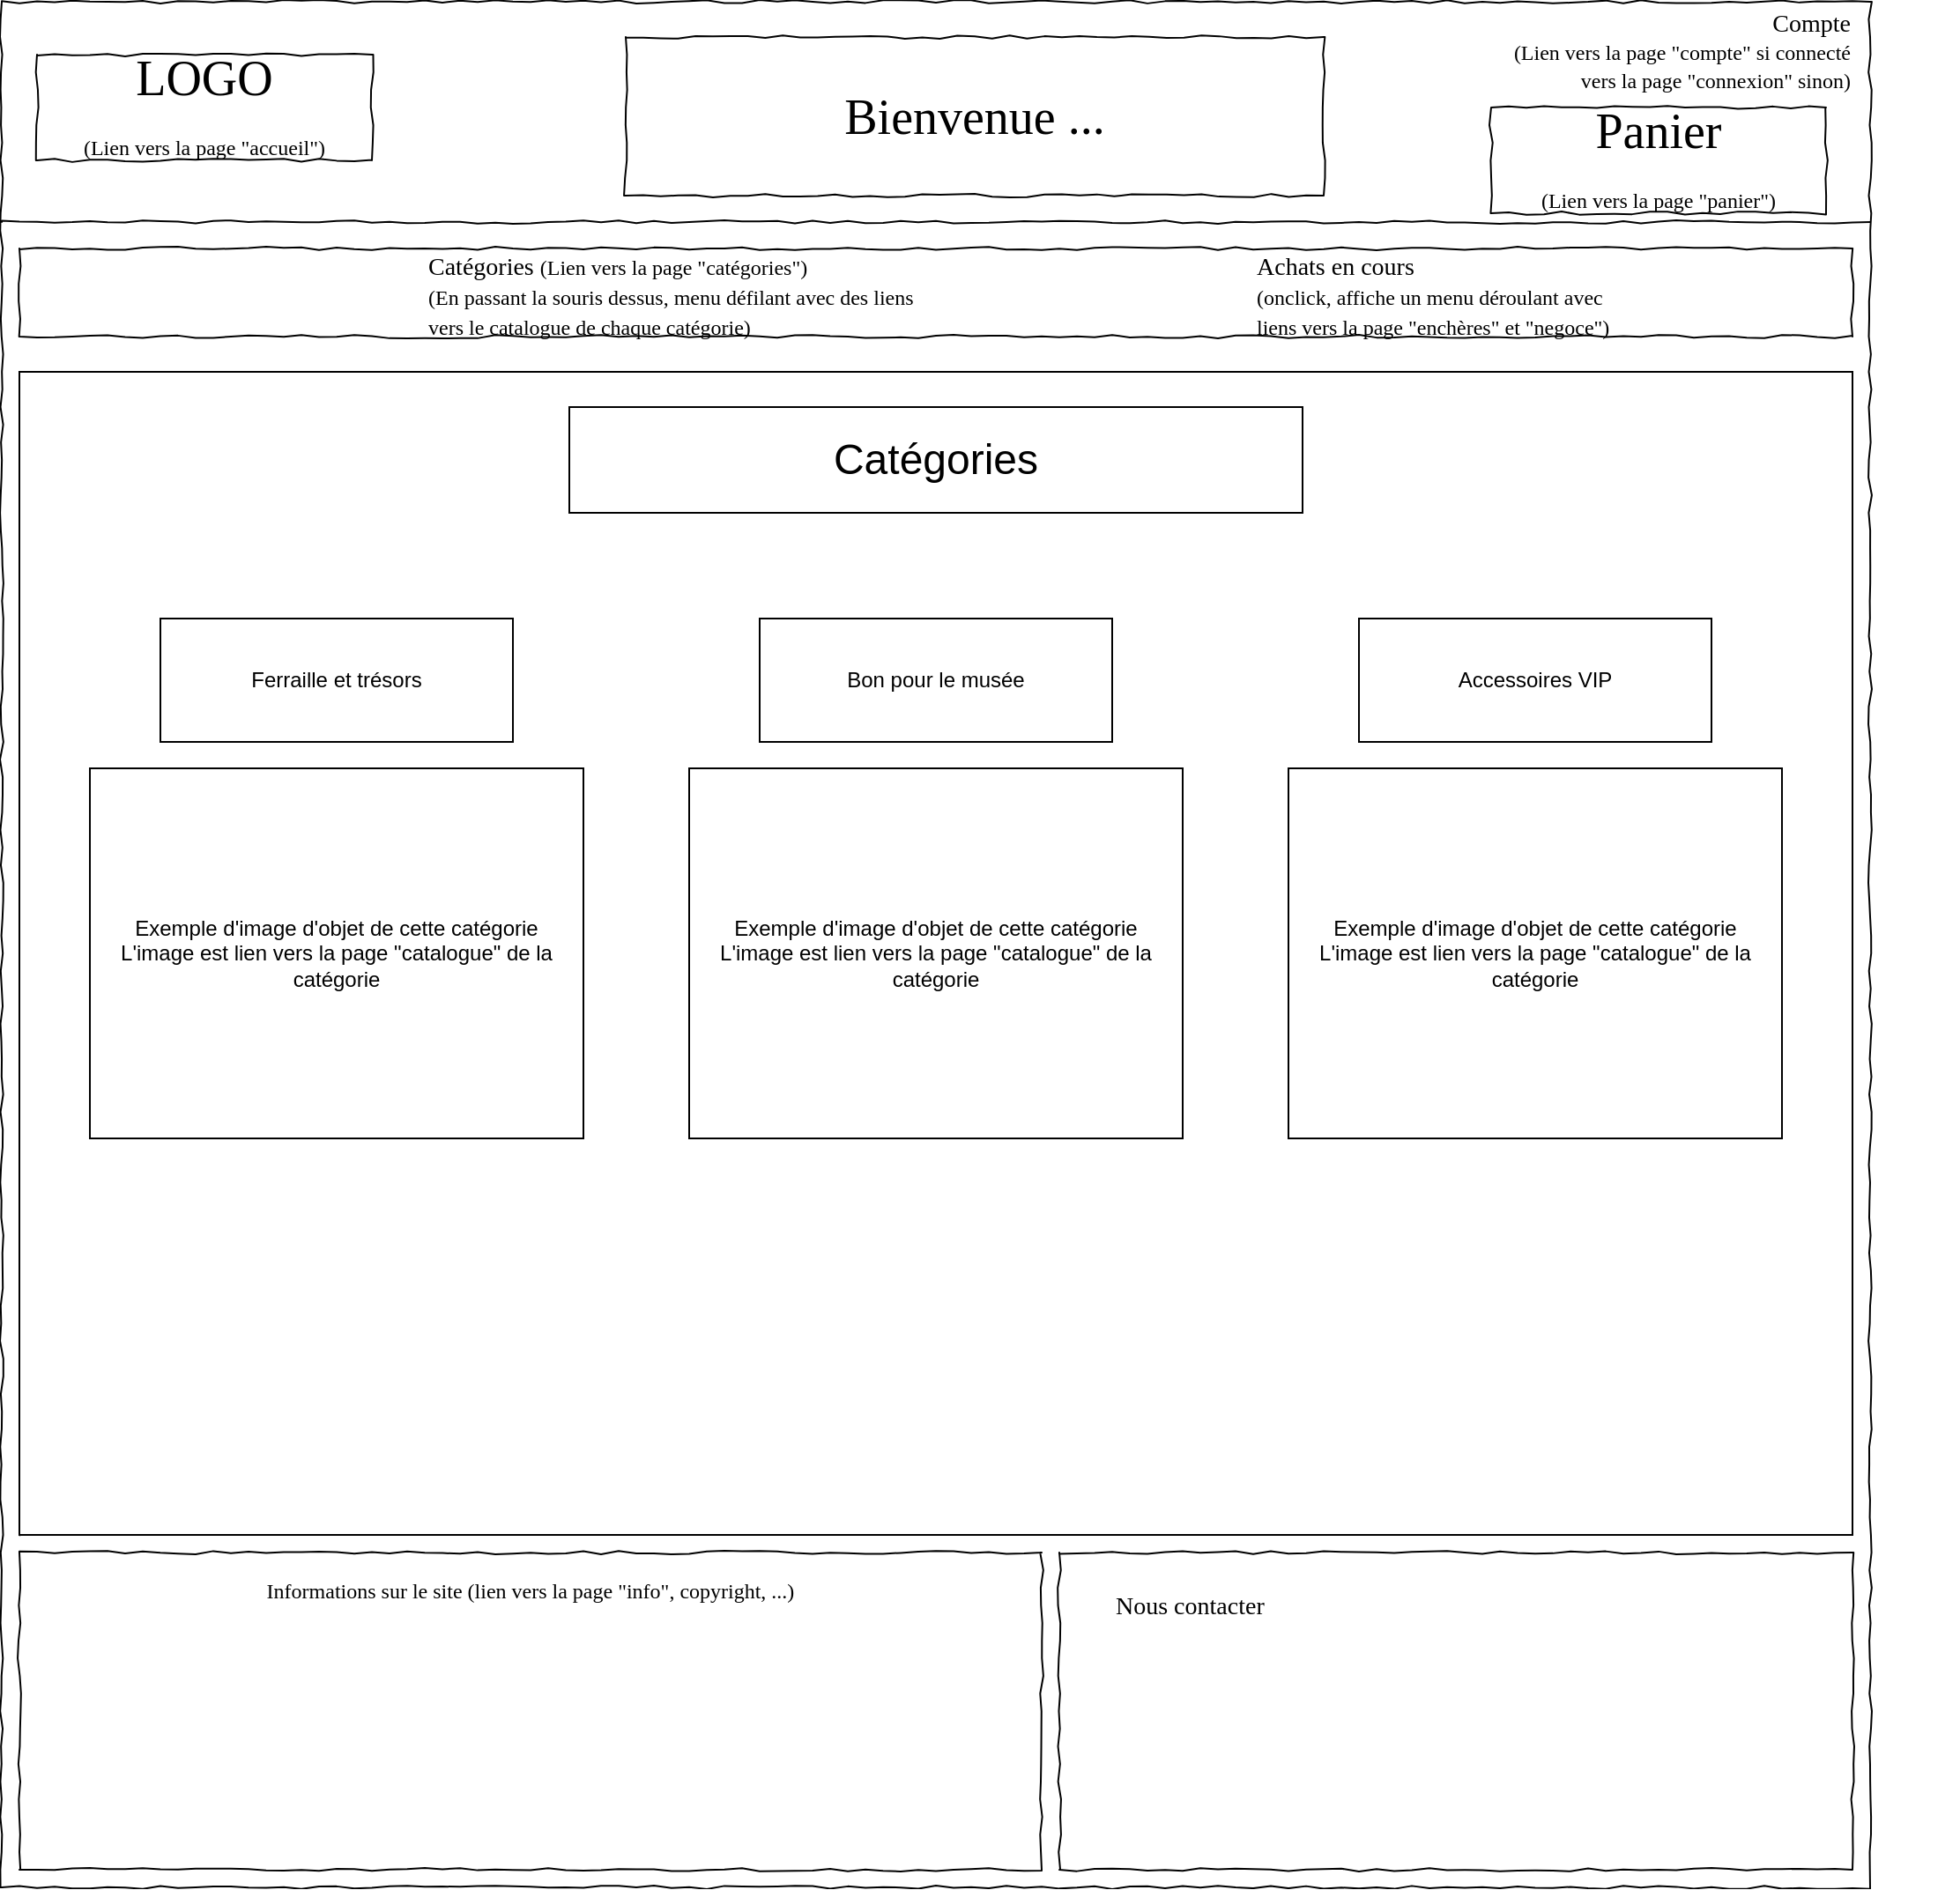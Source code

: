 <mxfile version="12.9.11" type="device"><diagram name="Page-1" id="03018318-947c-dd8e-b7a3-06fadd420f32"><mxGraphModel dx="1422" dy="798" grid="1" gridSize="10" guides="1" tooltips="1" connect="1" arrows="1" fold="1" page="1" pageScale="1" pageWidth="850" pageHeight="1500" background="#ffffff" math="0" shadow="0"><root><mxCell id="0"/><mxCell id="1" parent="0"/><mxCell id="677b7b8949515195-1" value="" style="whiteSpace=wrap;html=1;rounded=0;shadow=0;labelBackgroundColor=none;strokeColor=#000000;strokeWidth=1;fillColor=none;fontFamily=Verdana;fontSize=12;fontColor=#000000;align=center;comic=1;labelPosition=center;verticalLabelPosition=middle;verticalAlign=middle;" parent="1" vertex="1"><mxGeometry x="20" y="20" width="1060" height="1070" as="geometry"/></mxCell><mxCell id="677b7b8949515195-2" value="LOGO&lt;br style=&quot;font-size: 12px&quot;&gt;&lt;span style=&quot;font-size: 12px&quot;&gt;(Lien vers la page &quot;accueil&quot;)&lt;/span&gt;" style="whiteSpace=wrap;html=1;rounded=0;shadow=0;labelBackgroundColor=none;strokeWidth=1;fontFamily=Verdana;fontSize=28;align=center;comic=1;" parent="1" vertex="1"><mxGeometry x="40" y="50" width="190" height="60" as="geometry"/></mxCell><mxCell id="677b7b8949515195-7" value="&lt;span style=&quot;text-align: right&quot;&gt;Compte&lt;/span&gt;&lt;br style=&quot;text-align: right ; font-size: 12px&quot;&gt;&lt;span style=&quot;text-align: right ; font-size: 12px&quot;&gt;(Lien vers la page &quot;compte&quot; si connecté&lt;br&gt;&lt;div&gt;vers la page &quot;connexion&quot; sinon)&lt;/div&gt;&lt;/span&gt;" style="text;html=1;points=[];align=right;verticalAlign=middle;spacingTop=-4;fontSize=14;fontFamily=Verdana;labelPosition=left;verticalLabelPosition=middle;" parent="1" vertex="1"><mxGeometry x="1070" y="40" width="60" height="20" as="geometry"/></mxCell><mxCell id="677b7b8949515195-9" value="" style="line;strokeWidth=1;html=1;rounded=0;shadow=0;labelBackgroundColor=none;fillColor=none;fontFamily=Verdana;fontSize=14;fontColor=#000000;align=center;comic=1;" parent="1" vertex="1"><mxGeometry x="20" y="140" width="1060" height="10" as="geometry"/></mxCell><mxCell id="677b7b8949515195-10" value="" style="whiteSpace=wrap;html=1;rounded=0;shadow=0;labelBackgroundColor=none;strokeWidth=1;fillColor=none;fontFamily=Verdana;fontSize=12;align=center;comic=1;" parent="1" vertex="1"><mxGeometry x="30" y="160" width="1040" height="50" as="geometry"/></mxCell><mxCell id="677b7b8949515195-11" value="Catégories&amp;nbsp;&lt;span style=&quot;font-size: 12px&quot;&gt;(Lien vers la page &quot;catégories&quot;)&lt;br&gt;(En passant la souris dessus, menu défilant avec des liens&amp;nbsp;&lt;br&gt;vers le catalogue de chaque catégorie)&lt;/span&gt;" style="text;html=1;points=[];align=left;verticalAlign=top;spacingTop=-4;fontSize=14;fontFamily=Verdana" parent="1" vertex="1"><mxGeometry x="260" y="160" width="60" height="20" as="geometry"/></mxCell><mxCell id="677b7b8949515195-12" value="Achats en cours&lt;br style=&quot;font-size: 12px&quot;&gt;&lt;span style=&quot;font-size: 12px&quot;&gt;(onclick, affiche un menu déroulant avec&lt;br&gt;liens vers la page &quot;enchères&quot; et &quot;negoce&quot;)&lt;/span&gt;" style="text;html=1;points=[];align=left;verticalAlign=top;spacingTop=-4;fontSize=14;fontFamily=Verdana" parent="1" vertex="1"><mxGeometry x="730" y="160" width="60" height="20" as="geometry"/></mxCell><mxCell id="677b7b8949515195-15" value="&lt;div style=&quot;text-align: justify&quot;&gt;Informations sur le site (lien vers la page &quot;info&quot;, copyright, ...)&lt;br&gt;&lt;/div&gt;" style="whiteSpace=wrap;html=1;rounded=0;shadow=0;labelBackgroundColor=none;strokeWidth=1;fillColor=none;fontFamily=Verdana;fontSize=12;align=center;verticalAlign=top;spacing=10;comic=1;" parent="1" vertex="1"><mxGeometry x="30" y="900" width="580" height="180" as="geometry"/></mxCell><mxCell id="677b7b8949515195-16" value="" style="verticalLabelPosition=bottom;shadow=0;dashed=0;align=center;html=1;verticalAlign=top;strokeWidth=1;shape=mxgraph.mockup.graphics.simpleIcon;strokeColor=#999999;rounded=0;labelBackgroundColor=none;fontFamily=Verdana;fontSize=14;fontColor=#000000;comic=1;" parent="1" vertex="1"><mxGeometry x="30" y="230" width="1040" height="660" as="geometry"/></mxCell><mxCell id="677b7b8949515195-26" value="" style="whiteSpace=wrap;html=1;rounded=0;shadow=0;labelBackgroundColor=none;strokeWidth=1;fillColor=none;fontFamily=Verdana;fontSize=12;align=center;comic=1;" parent="1" vertex="1"><mxGeometry x="620" y="900" width="450" height="180" as="geometry"/></mxCell><mxCell id="677b7b8949515195-42" value="Nous contacter" style="text;html=1;points=[];align=left;verticalAlign=top;spacingTop=-4;fontSize=14;fontFamily=Verdana" parent="1" vertex="1"><mxGeometry x="650" y="920" width="170" height="20" as="geometry"/></mxCell><mxCell id="Vz2qVGnKAH75r2qcj9Pt-2" value="Panier&lt;br style=&quot;font-size: 12px&quot;&gt;&lt;span style=&quot;font-size: 12px&quot;&gt;(Lien vers la page &quot;panier&quot;)&lt;/span&gt;" style="whiteSpace=wrap;html=1;rounded=0;shadow=0;labelBackgroundColor=none;strokeWidth=1;fontFamily=Verdana;fontSize=28;align=center;comic=1;" parent="1" vertex="1"><mxGeometry x="865" y="80" width="190" height="60" as="geometry"/></mxCell><mxCell id="Vz2qVGnKAH75r2qcj9Pt-3" value="Bienvenue ..." style="whiteSpace=wrap;html=1;rounded=0;shadow=0;labelBackgroundColor=none;strokeWidth=1;fontFamily=Verdana;fontSize=28;align=center;comic=1;" parent="1" vertex="1"><mxGeometry x="374" y="40" width="396" height="90" as="geometry"/></mxCell><mxCell id="mZkzlMM12Zf5xD6gkZOy-1" value="" style="rounded=0;whiteSpace=wrap;html=1;" parent="1" vertex="1"><mxGeometry x="30" y="230" width="1040" height="660" as="geometry"/></mxCell><mxCell id="mZkzlMM12Zf5xD6gkZOy-4" value="&lt;span&gt;Exemple d'image d'objet de cette catégorie&lt;br&gt;L'image est lien vers la page &quot;catalogue&quot; de la catégorie&lt;br&gt;&lt;/span&gt;" style="rounded=0;whiteSpace=wrap;html=1;" parent="1" vertex="1"><mxGeometry x="750" y="455" width="280" height="210" as="geometry"/></mxCell><mxCell id="mZkzlMM12Zf5xD6gkZOy-5" value="Exemple d'image d'objet de cette catégorie&lt;br&gt;L'image est lien vers la page &quot;catalogue&quot; de la catégorie" style="rounded=0;whiteSpace=wrap;html=1;" parent="1" vertex="1"><mxGeometry x="410" y="455" width="280" height="210" as="geometry"/></mxCell><mxCell id="mZkzlMM12Zf5xD6gkZOy-6" value="Exemple d'image d'objet de cette catégorie&lt;br&gt;L'image est lien vers la page &quot;catalogue&quot; de la catégorie" style="rounded=0;whiteSpace=wrap;html=1;" parent="1" vertex="1"><mxGeometry x="70" y="455" width="280" height="210" as="geometry"/></mxCell><mxCell id="mZkzlMM12Zf5xD6gkZOy-7" value="Ferraille et trésors" style="rounded=0;whiteSpace=wrap;html=1;" parent="1" vertex="1"><mxGeometry x="110" y="370" width="200" height="70" as="geometry"/></mxCell><mxCell id="mZkzlMM12Zf5xD6gkZOy-9" value="Bon pour le musée" style="rounded=0;whiteSpace=wrap;html=1;" parent="1" vertex="1"><mxGeometry x="450" y="370" width="200" height="70" as="geometry"/></mxCell><mxCell id="mZkzlMM12Zf5xD6gkZOy-10" value="Accessoires VIP" style="rounded=0;whiteSpace=wrap;html=1;" parent="1" vertex="1"><mxGeometry x="790" y="370" width="200" height="70" as="geometry"/></mxCell><mxCell id="mZkzlMM12Zf5xD6gkZOy-11" value="&lt;font style=&quot;font-size: 24px&quot;&gt;Catégories&lt;/font&gt;" style="rounded=0;whiteSpace=wrap;html=1;" parent="1" vertex="1"><mxGeometry x="342" y="250" width="416" height="60" as="geometry"/></mxCell></root></mxGraphModel></diagram></mxfile>